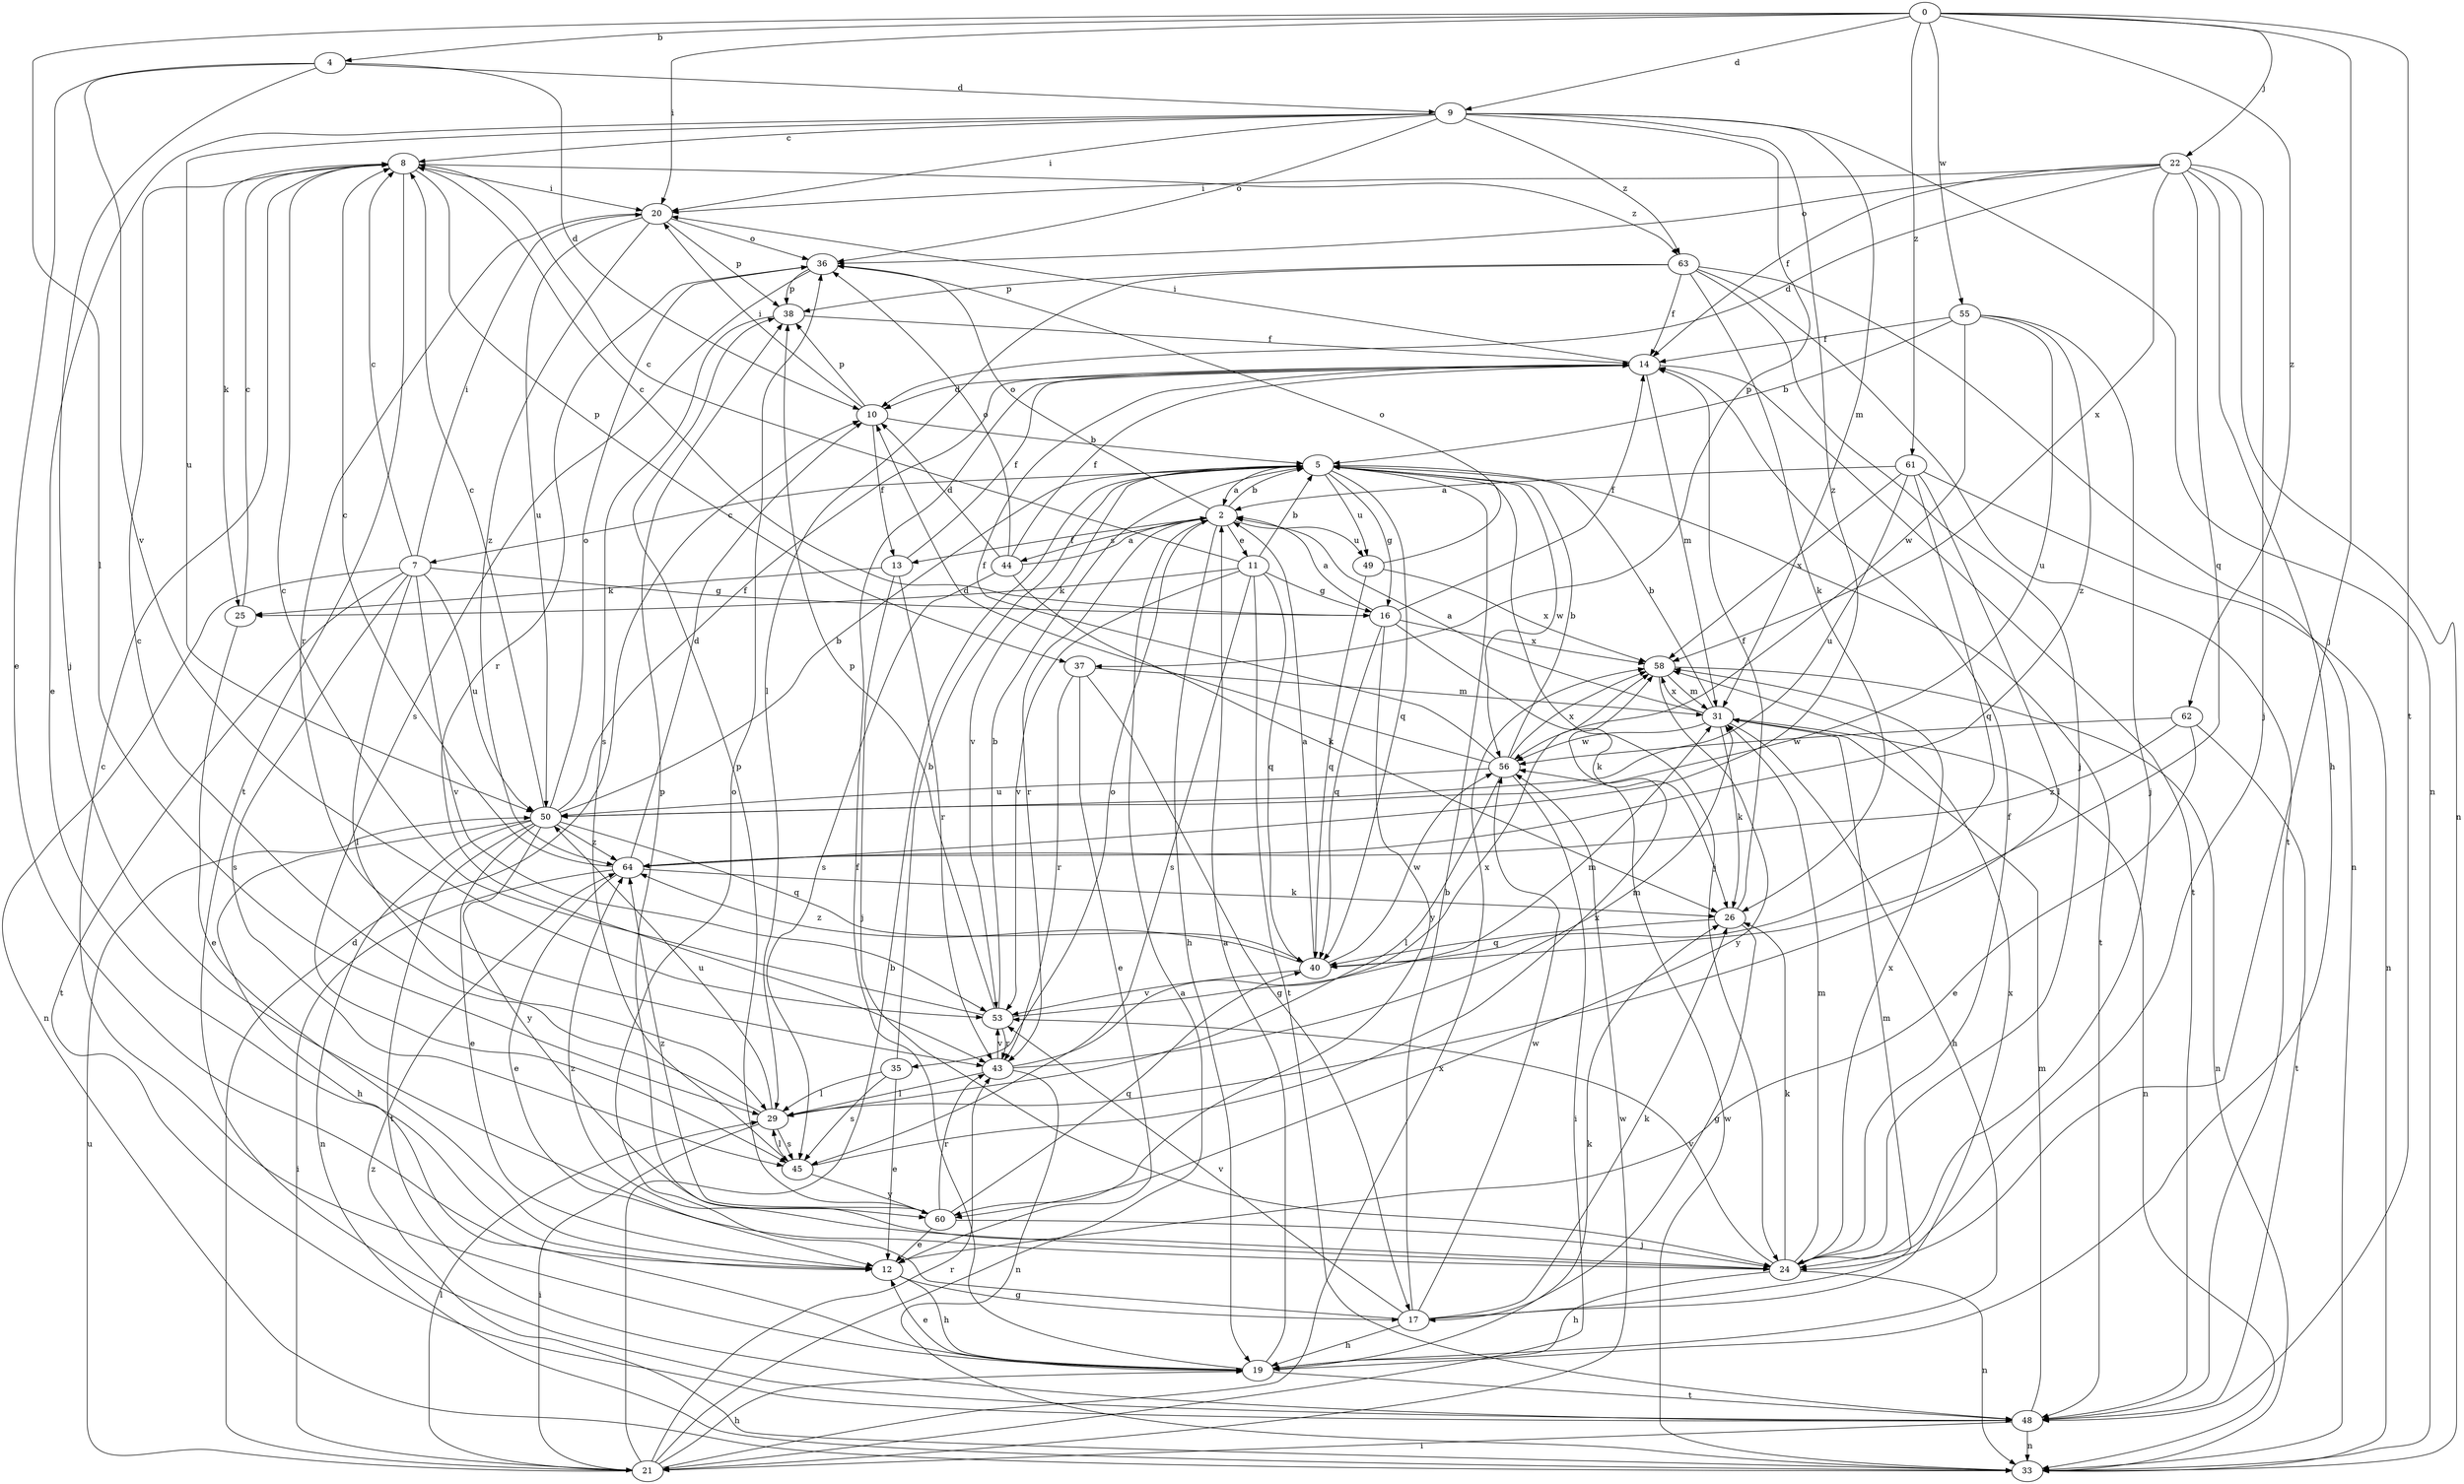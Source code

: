strict digraph  {
0;
2;
4;
5;
7;
8;
9;
10;
11;
12;
13;
14;
16;
17;
19;
20;
21;
22;
24;
25;
26;
29;
31;
33;
35;
36;
37;
38;
40;
43;
44;
45;
48;
49;
50;
53;
55;
56;
58;
60;
61;
62;
63;
64;
0 -> 4  [label=b];
0 -> 9  [label=d];
0 -> 20  [label=i];
0 -> 22  [label=j];
0 -> 24  [label=j];
0 -> 29  [label=l];
0 -> 48  [label=t];
0 -> 55  [label=w];
0 -> 61  [label=z];
0 -> 62  [label=z];
2 -> 5  [label=b];
2 -> 11  [label=e];
2 -> 13  [label=f];
2 -> 19  [label=h];
2 -> 35  [label=o];
2 -> 36  [label=o];
2 -> 43  [label=r];
2 -> 44  [label=s];
2 -> 49  [label=u];
4 -> 9  [label=d];
4 -> 10  [label=d];
4 -> 12  [label=e];
4 -> 24  [label=j];
4 -> 53  [label=v];
5 -> 2  [label=a];
5 -> 7  [label=c];
5 -> 16  [label=g];
5 -> 24  [label=j];
5 -> 40  [label=q];
5 -> 48  [label=t];
5 -> 49  [label=u];
5 -> 53  [label=v];
5 -> 56  [label=w];
7 -> 8  [label=c];
7 -> 16  [label=g];
7 -> 20  [label=i];
7 -> 29  [label=l];
7 -> 33  [label=n];
7 -> 45  [label=s];
7 -> 48  [label=t];
7 -> 50  [label=u];
7 -> 53  [label=v];
8 -> 20  [label=i];
8 -> 25  [label=k];
8 -> 37  [label=p];
8 -> 48  [label=t];
8 -> 63  [label=z];
9 -> 8  [label=c];
9 -> 12  [label=e];
9 -> 20  [label=i];
9 -> 31  [label=m];
9 -> 33  [label=n];
9 -> 36  [label=o];
9 -> 37  [label=p];
9 -> 50  [label=u];
9 -> 63  [label=z];
9 -> 64  [label=z];
10 -> 5  [label=b];
10 -> 13  [label=f];
10 -> 20  [label=i];
10 -> 38  [label=p];
11 -> 5  [label=b];
11 -> 8  [label=c];
11 -> 16  [label=g];
11 -> 25  [label=k];
11 -> 40  [label=q];
11 -> 45  [label=s];
11 -> 48  [label=t];
11 -> 53  [label=v];
12 -> 17  [label=g];
12 -> 19  [label=h];
13 -> 14  [label=f];
13 -> 24  [label=j];
13 -> 25  [label=k];
13 -> 43  [label=r];
14 -> 10  [label=d];
14 -> 20  [label=i];
14 -> 31  [label=m];
14 -> 48  [label=t];
16 -> 2  [label=a];
16 -> 8  [label=c];
16 -> 14  [label=f];
16 -> 26  [label=k];
16 -> 40  [label=q];
16 -> 58  [label=x];
16 -> 60  [label=y];
17 -> 5  [label=b];
17 -> 19  [label=h];
17 -> 26  [label=k];
17 -> 31  [label=m];
17 -> 36  [label=o];
17 -> 53  [label=v];
17 -> 56  [label=w];
17 -> 58  [label=x];
19 -> 2  [label=a];
19 -> 8  [label=c];
19 -> 12  [label=e];
19 -> 14  [label=f];
19 -> 26  [label=k];
19 -> 48  [label=t];
20 -> 36  [label=o];
20 -> 38  [label=p];
20 -> 43  [label=r];
20 -> 50  [label=u];
20 -> 64  [label=z];
21 -> 2  [label=a];
21 -> 5  [label=b];
21 -> 10  [label=d];
21 -> 19  [label=h];
21 -> 29  [label=l];
21 -> 43  [label=r];
21 -> 50  [label=u];
21 -> 56  [label=w];
21 -> 58  [label=x];
22 -> 10  [label=d];
22 -> 14  [label=f];
22 -> 19  [label=h];
22 -> 20  [label=i];
22 -> 24  [label=j];
22 -> 33  [label=n];
22 -> 36  [label=o];
22 -> 40  [label=q];
22 -> 58  [label=x];
24 -> 14  [label=f];
24 -> 19  [label=h];
24 -> 26  [label=k];
24 -> 31  [label=m];
24 -> 33  [label=n];
24 -> 38  [label=p];
24 -> 53  [label=v];
24 -> 58  [label=x];
24 -> 64  [label=z];
25 -> 8  [label=c];
25 -> 12  [label=e];
26 -> 14  [label=f];
26 -> 17  [label=g];
26 -> 40  [label=q];
29 -> 8  [label=c];
29 -> 21  [label=i];
29 -> 45  [label=s];
29 -> 50  [label=u];
31 -> 2  [label=a];
31 -> 5  [label=b];
31 -> 19  [label=h];
31 -> 26  [label=k];
31 -> 33  [label=n];
31 -> 56  [label=w];
31 -> 58  [label=x];
33 -> 56  [label=w];
33 -> 64  [label=z];
35 -> 5  [label=b];
35 -> 12  [label=e];
35 -> 29  [label=l];
35 -> 45  [label=s];
36 -> 38  [label=p];
36 -> 43  [label=r];
36 -> 45  [label=s];
37 -> 12  [label=e];
37 -> 17  [label=g];
37 -> 31  [label=m];
37 -> 43  [label=r];
38 -> 14  [label=f];
38 -> 45  [label=s];
40 -> 2  [label=a];
40 -> 53  [label=v];
40 -> 56  [label=w];
40 -> 64  [label=z];
43 -> 29  [label=l];
43 -> 31  [label=m];
43 -> 33  [label=n];
43 -> 53  [label=v];
43 -> 58  [label=x];
44 -> 2  [label=a];
44 -> 10  [label=d];
44 -> 14  [label=f];
44 -> 26  [label=k];
44 -> 36  [label=o];
44 -> 45  [label=s];
45 -> 29  [label=l];
45 -> 58  [label=x];
45 -> 60  [label=y];
48 -> 21  [label=i];
48 -> 31  [label=m];
48 -> 33  [label=n];
49 -> 36  [label=o];
49 -> 40  [label=q];
49 -> 58  [label=x];
50 -> 5  [label=b];
50 -> 8  [label=c];
50 -> 12  [label=e];
50 -> 14  [label=f];
50 -> 19  [label=h];
50 -> 33  [label=n];
50 -> 36  [label=o];
50 -> 40  [label=q];
50 -> 48  [label=t];
50 -> 60  [label=y];
50 -> 64  [label=z];
53 -> 5  [label=b];
53 -> 8  [label=c];
53 -> 31  [label=m];
53 -> 38  [label=p];
53 -> 43  [label=r];
55 -> 5  [label=b];
55 -> 14  [label=f];
55 -> 24  [label=j];
55 -> 50  [label=u];
55 -> 56  [label=w];
55 -> 64  [label=z];
56 -> 5  [label=b];
56 -> 10  [label=d];
56 -> 14  [label=f];
56 -> 21  [label=i];
56 -> 29  [label=l];
56 -> 50  [label=u];
56 -> 58  [label=x];
58 -> 31  [label=m];
58 -> 33  [label=n];
58 -> 60  [label=y];
60 -> 12  [label=e];
60 -> 24  [label=j];
60 -> 38  [label=p];
60 -> 40  [label=q];
60 -> 43  [label=r];
60 -> 64  [label=z];
61 -> 2  [label=a];
61 -> 29  [label=l];
61 -> 33  [label=n];
61 -> 40  [label=q];
61 -> 50  [label=u];
61 -> 58  [label=x];
62 -> 12  [label=e];
62 -> 48  [label=t];
62 -> 56  [label=w];
62 -> 64  [label=z];
63 -> 14  [label=f];
63 -> 24  [label=j];
63 -> 26  [label=k];
63 -> 29  [label=l];
63 -> 33  [label=n];
63 -> 38  [label=p];
63 -> 48  [label=t];
64 -> 8  [label=c];
64 -> 10  [label=d];
64 -> 12  [label=e];
64 -> 21  [label=i];
64 -> 26  [label=k];
}
